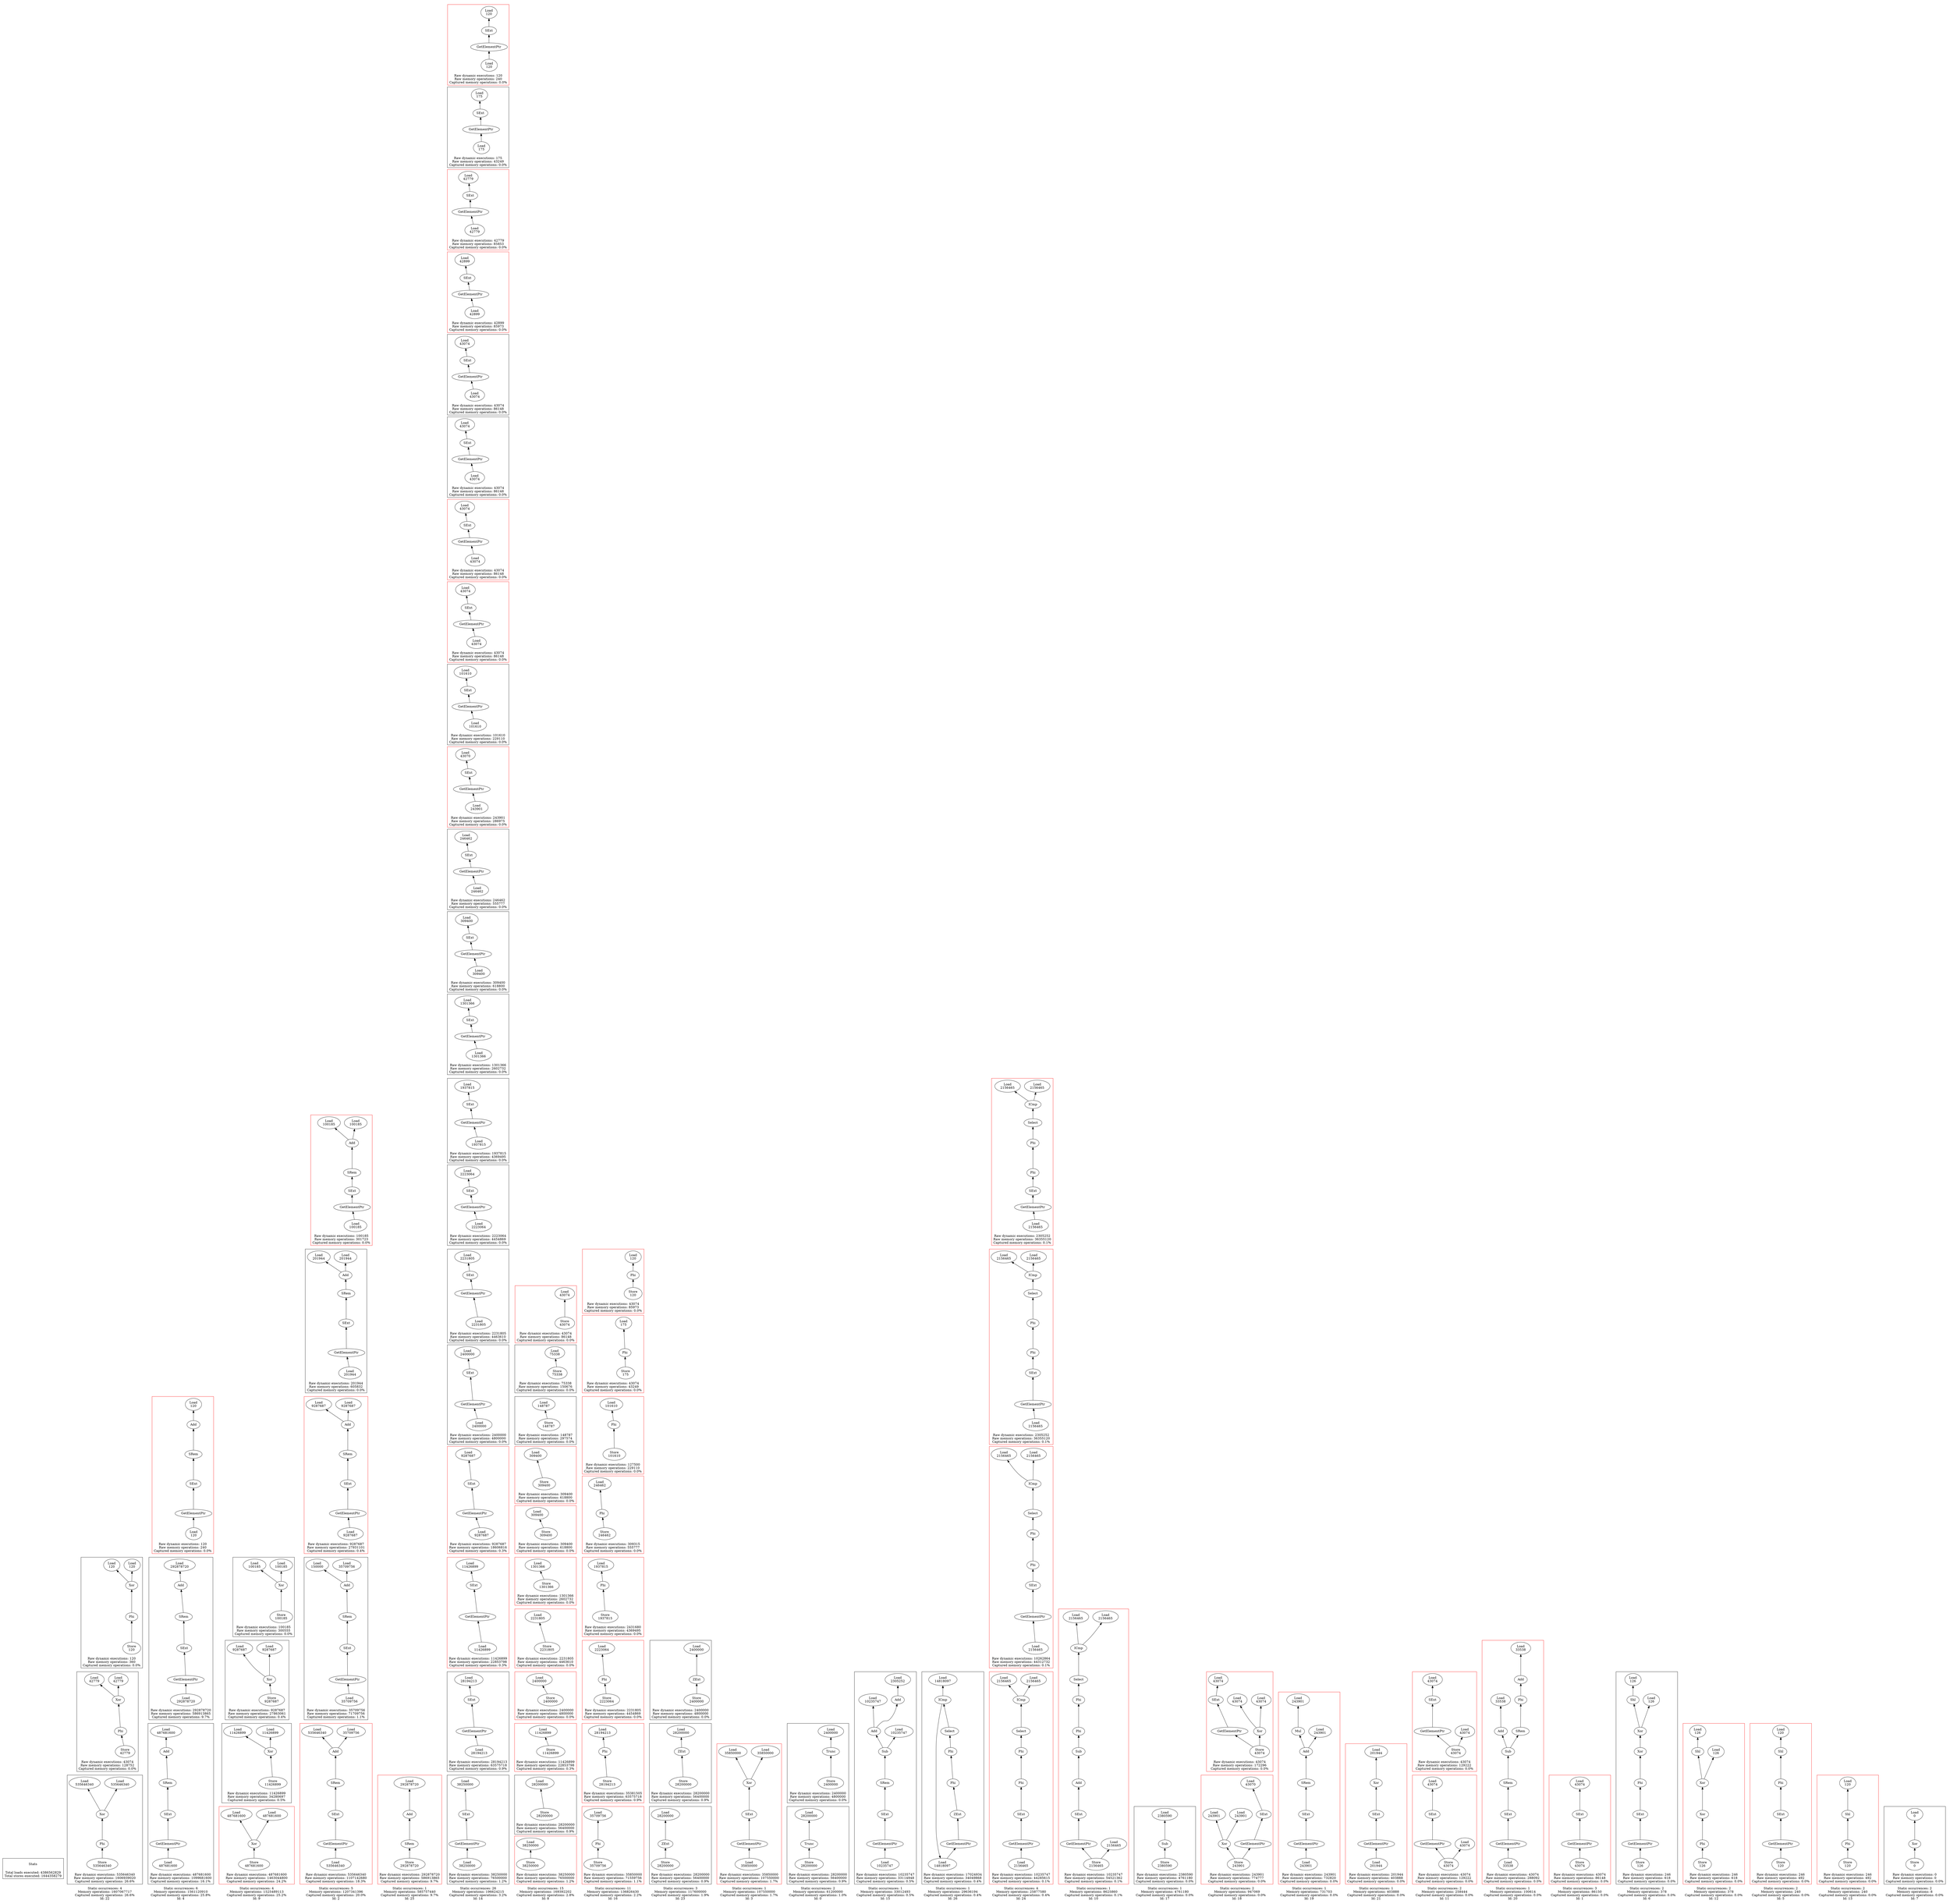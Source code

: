 strict digraph {
rankdir=BT
subgraph {
Stats [shape=plaintext]
cluster=true
label="Total loads executed: 4386562829\nTotal stores executed: 1644358279"
}
subgraph {
subgraph {
"22_2_778" [label="Xor"]
"22_2_777" [label="Load\n120"]
"22_2_778" -> "22_2_777"
"22_2_768" [label="Load\n120"]
"22_2_778" -> "22_2_768"
{
rank=min
"22_2_781" [label="Store\n120"]
}
"22_2_780" [label="Phi"]
"22_2_781" -> "22_2_780"
"22_2_780" -> "22_2_778"
cluster=true
label="Raw dynamic executions: 120\nRaw memory operations: 360\nCaptured memory operations: 0.0%"
}
subgraph {
{
rank=max
"22_1" [shape=point style=invis]
"22_1" -> "22_2_781" [style=invis]
}
{
rank=min
"22_1_505" [label="Store\n42779"]
}
"22_1_503" [label="Phi"]
"22_1_505" -> "22_1_503"
"22_1_496" [label="Xor"]
"22_1_495" [label="Load\n42779"]
"22_1_496" -> "22_1_495"
"22_1_491" [label="Load\n42779"]
"22_1_496" -> "22_1_491"
"22_1_503" -> "22_1_496"
cluster=true
label="Raw dynamic executions: 43074\nRaw memory operations: 128752\nCaptured memory operations: 0.0%"
}
subgraph {
{
rank=max
"22_3" [shape=point style=invis]
"22_3" -> "22_1_505" [style=invis]
}
"22_3_852" [label="Phi"]
"22_3_850" [label="Xor"]
"22_3_852" -> "22_3_850"
{
rank=min
"22_3_854" [label="Store\n535646340"]
}
"22_3_854" -> "22_3_852"
"22_3_843" [label="Load\n535646340"]
"22_3_850" -> "22_3_843"
"22_3_849" [label="Load\n535646340"]
"22_3_850" -> "22_3_849"
cluster=true
label="Raw dynamic executions: 535646340\nRaw memory operations: 1606939020\nCaptured memory operations: 26.6%"
}
cluster=true
penwidth=0
label="Static occurrences: 4\nMemory operations: 1607067717\nCaptured memory operations: 26.6%\nId: 22"
}
subgraph {
subgraph {
"4_4_775" [label="SExt"]
"4_4_774" [label="SRem"]
"4_4_775" -> "4_4_774"
"4_4_776" [label="GetElementPtr"]
"4_4_776" -> "4_4_775"
"4_4_773" [label="Add"]
"4_4_774" -> "4_4_773"
"4_4_772" [label="Load\n120"]
"4_4_773" -> "4_4_772"
{
rank=min
"4_4_777" [label="Load\n120"]
}
"4_4_777" -> "4_4_776"
cluster=true
label="Raw dynamic executions: 120\nRaw memory operations: 240\nCaptured memory operations: 0.0%"
color=red
}
subgraph {
{
rank=max
"4_3" [shape=point style=invis]
"4_3" -> "4_4_777" [style=invis]
}
"4_3_450" [label="SExt"]
"4_3_448" [label="SRem"]
"4_3_450" -> "4_3_448"
"4_3_447" [label="Add"]
"4_3_443" [label="Load\n292878720"]
"4_3_447" -> "4_3_443"
{
rank=min
"4_3_452" [label="Load\n292878720"]
}
"4_3_451" [label="GetElementPtr"]
"4_3_452" -> "4_3_451"
"4_3_448" -> "4_3_447"
"4_3_451" -> "4_3_450"
cluster=true
label="Raw dynamic executions: 292878720\nRaw memory operations: 586913865\nCaptured memory operations: 9.7%"
}
subgraph {
{
rank=max
"4_2" [shape=point style=invis]
"4_2" -> "4_3_452" [style=invis]
}
"4_2_179" [label="SRem"]
"4_2_178" [label="Add"]
"4_2_179" -> "4_2_178"
"4_2_180" [label="SExt"]
"4_2_180" -> "4_2_179"
"4_2_181" [label="GetElementPtr"]
"4_2_181" -> "4_2_180"
"4_2_173" [label="Load\n487681600"]
"4_2_178" -> "4_2_173"
{
rank=min
"4_2_182" [label="Load\n487681600"]
}
"4_2_182" -> "4_2_181"
cluster=true
label="Raw dynamic executions: 487681600\nRaw memory operations: 1099681600\nCaptured memory operations: 16.1%"
}
cluster=true
penwidth=0
label="Static occurrences: 6\nMemory operations: 1561120910\nCaptured memory operations: 25.8%\nId: 4"
}
subgraph {
subgraph {
"9_3_526" [label="Xor"]
"9_3_525" [label="Load\n100185"]
"9_3_526" -> "9_3_525"
"9_3_524" [label="Load\n100185"]
"9_3_526" -> "9_3_524"
{
rank=min
"9_3_527" [label="Store\n100185"]
}
"9_3_527" -> "9_3_526"
cluster=true
label="Raw dynamic executions: 100185\nRaw memory operations: 300555\nCaptured memory operations: 0.0%"
}
subgraph {
{
rank=max
"9_2" [shape=point style=invis]
"9_2" -> "9_3_527" [style=invis]
}
"9_2_392" [label="Xor"]
"9_2_390" [label="Load\n9287687"]
"9_2_392" -> "9_2_390"
{
rank=min
"9_2_393" [label="Store\n9287687"]
}
"9_2_393" -> "9_2_392"
"9_2_391" [label="Load\n9287687"]
"9_2_392" -> "9_2_391"
cluster=true
label="Raw dynamic executions: 9287687\nRaw memory operations: 27863061\nCaptured memory operations: 0.4%"
}
subgraph {
{
rank=max
"9_1" [shape=point style=invis]
"9_1" -> "9_2_393" [style=invis]
}
"9_1_338" [label="Xor"]
"9_1_335" [label="Load\n11426899"]
"9_1_338" -> "9_1_335"
{
rank=min
"9_1_339" [label="Store\n11426899"]
}
"9_1_339" -> "9_1_338"
"9_1_337" [label="Load\n11426899"]
"9_1_338" -> "9_1_337"
cluster=true
label="Raw dynamic executions: 11426899\nRaw memory operations: 34280697\nCaptured memory operations: 0.5%"
}
subgraph {
{
rank=max
"9_0" [shape=point style=invis]
"9_0" -> "9_1_339" [style=invis]
}
{
rank=min
"9_0_185" [label="Store\n487681600"]
}
"9_0_184" [label="Xor"]
"9_0_185" -> "9_0_184"
"9_0_182" [label="Load\n487681600"]
"9_0_184" -> "9_0_182"
"9_0_183" [label="Load\n487681600"]
"9_0_184" -> "9_0_183"
cluster=true
label="Raw dynamic executions: 487681600\nRaw memory operations: 1463044800\nCaptured memory operations: 24.2%"
color=red
}
cluster=true
penwidth=0
label="Static occurrences: 4\nMemory operations: 1525489113\nCaptured memory operations: 25.2%\nId: 9"
}
subgraph {
subgraph {
"2_1_520" [label="Add"]
"2_1_512" [label="Load\n100185"]
"2_1_520" -> "2_1_512"
"2_1_517" [label="Load\n100185"]
"2_1_520" -> "2_1_517"
"2_1_521" [label="SRem"]
"2_1_521" -> "2_1_520"
"2_1_523" [label="GetElementPtr"]
"2_1_522" [label="SExt"]
"2_1_523" -> "2_1_522"
"2_1_522" -> "2_1_521"
{
rank=min
"2_1_524" [label="Load\n100185"]
}
"2_1_524" -> "2_1_523"
cluster=true
label="Raw dynamic executions: 100185\nRaw memory operations: 301723\nCaptured memory operations: 0.0%"
color=red
}
subgraph {
{
rank=max
"2_2" [shape=point style=invis]
"2_2" -> "2_1_524" [style=invis]
}
"2_2_603" [label="Add"]
"2_2_601" [label="Load\n201944"]
"2_2_603" -> "2_2_601"
"2_2_602" [label="Load\n201944"]
"2_2_603" -> "2_2_602"
"2_2_606" [label="GetElementPtr"]
"2_2_605" [label="SExt"]
"2_2_606" -> "2_2_605"
"2_2_604" [label="SRem"]
"2_2_605" -> "2_2_604"
{
rank=min
"2_2_607" [label="Load\n201944"]
}
"2_2_607" -> "2_2_606"
"2_2_604" -> "2_2_603"
cluster=true
label="Raw dynamic executions: 201944\nRaw memory operations: 605832\nCaptured memory operations: 0.0%"
}
subgraph {
{
rank=max
"2_0" [shape=point style=invis]
"2_0" -> "2_2_607" [style=invis]
}
"2_0_386" [label="Add"]
"2_0_376" [label="Load\n9287687"]
"2_0_386" -> "2_0_376"
"2_0_385" [label="Load\n9287687"]
"2_0_386" -> "2_0_385"
"2_0_387" [label="SRem"]
"2_0_387" -> "2_0_386"
{
rank=min
"2_0_390" [label="Load\n9287687"]
}
"2_0_389" [label="GetElementPtr"]
"2_0_390" -> "2_0_389"
"2_0_388" [label="SExt"]
"2_0_389" -> "2_0_388"
"2_0_388" -> "2_0_387"
cluster=true
label="Raw dynamic executions: 9287687\nRaw memory operations: 27931101\nCaptured memory operations: 0.4%"
color=red
}
subgraph {
{
rank=max
"2_4" [shape=point style=invis]
"2_4" -> "2_0_390" [style=invis]
}
"2_4_859" [label="SRem"]
"2_4_858" [label="Add"]
"2_4_859" -> "2_4_858"
"2_4_823" [label="Load\n150000"]
"2_4_858" -> "2_4_823"
{
rank=min
"2_4_862" [label="Load\n35709756"]
}
"2_4_861" [label="GetElementPtr"]
"2_4_862" -> "2_4_861"
"2_4_860" [label="SExt"]
"2_4_861" -> "2_4_860"
"2_4_860" -> "2_4_859"
"2_4_832" [label="Load\n35709756"]
"2_4_858" -> "2_4_832"
cluster=true
label="Raw dynamic executions: 35709756\nRaw memory operations: 71709756\nCaptured memory operations: 1.1%"
}
subgraph {
{
rank=max
"2_3" [shape=point style=invis]
"2_3" -> "2_4_862" [style=invis]
}
"2_3_847" [label="SExt"]
"2_3_846" [label="SRem"]
"2_3_847" -> "2_3_846"
{
rank=min
"2_3_849" [label="Load\n535646340"]
}
"2_3_848" [label="GetElementPtr"]
"2_3_849" -> "2_3_848"
"2_3_845" [label="Add"]
"2_3_846" -> "2_3_845"
"2_3_839" [label="Load\n535646340"]
"2_3_845" -> "2_3_839"
"2_3_848" -> "2_3_847"
"2_3_832" [label="Load\n35709756"]
"2_3_845" -> "2_3_832"
cluster=true
label="Raw dynamic executions: 535646340\nRaw memory operations: 1107142680\nCaptured memory operations: 18.3%"
color=red
}
cluster=true
penwidth=0
label="Static occurrences: 5\nMemory operations: 1207341396\nCaptured memory operations: 20.0%\nId: 2"
}
subgraph {
subgraph {
{
rank=min
"25_0_449" [label="Store\n292878720"]
}
"25_0_448" [label="SRem"]
"25_0_449" -> "25_0_448"
"25_0_447" [label="Add"]
"25_0_443" [label="Load\n292878720"]
"25_0_447" -> "25_0_443"
"25_0_448" -> "25_0_447"
cluster=true
label="Raw dynamic executions: 292878720\nRaw memory operations: 586913865\nCaptured memory operations: 9.7%"
color=red
}
cluster=true
penwidth=0
label="Static occurrences: 1\nMemory operations: 585757440\nCaptured memory operations: 9.7%\nId: 25"
}
subgraph {
subgraph {
{
rank=min
"14_23_772" [label="Load\n120"]
}
"14_23_771" [label="GetElementPtr"]
"14_23_772" -> "14_23_771"
"14_23_770" [label="SExt"]
"14_23_763" [label="Load\n120"]
"14_23_770" -> "14_23_763"
"14_23_771" -> "14_23_770"
cluster=true
label="Raw dynamic executions: 120\nRaw memory operations: 240\nCaptured memory operations: 0.0%"
color=red
}
subgraph {
{
rank=max
"14_13" [shape=point style=invis]
"14_13" -> "14_23_772" [style=invis]
}
"14_13_500" [label="GetElementPtr"]
"14_13_499" [label="SExt"]
"14_13_500" -> "14_13_499"
{
rank=min
"14_13_501" [label="Load\n175"]
}
"14_13_501" -> "14_13_500"
"14_13_486" [label="Load\n175"]
"14_13_499" -> "14_13_486"
cluster=true
label="Raw dynamic executions: 175\nRaw memory operations: 43249\nCaptured memory operations: 0.0%"
}
subgraph {
{
rank=max
"14_12" [shape=point style=invis]
"14_12" -> "14_13_501" [style=invis]
}
"14_12_494" [label="GetElementPtr"]
"14_12_493" [label="SExt"]
"14_12_494" -> "14_12_493"
"14_12_486" [label="Load\n42779"]
"14_12_493" -> "14_12_486"
{
rank=min
"14_12_495" [label="Load\n42779"]
}
"14_12_495" -> "14_12_494"
cluster=true
label="Raw dynamic executions: 42779\nRaw memory operations: 85853\nCaptured memory operations: 0.0%"
color=red
}
subgraph {
{
rank=max
"14_11" [shape=point style=invis]
"14_11" -> "14_12_495" [style=invis]
}
"14_11_489" [label="SExt"]
"14_11_483" [label="Load\n42899"]
"14_11_489" -> "14_11_483"
"14_11_490" [label="GetElementPtr"]
"14_11_490" -> "14_11_489"
{
rank=min
"14_11_491" [label="Load\n42899"]
}
"14_11_491" -> "14_11_490"
cluster=true
label="Raw dynamic executions: 42899\nRaw memory operations: 85973\nCaptured memory operations: 0.0%"
color=red
}
subgraph {
{
rank=max
"14_14" [shape=point style=invis]
"14_14" -> "14_11_491" [style=invis]
}
"14_14_534" [label="SExt"]
"14_14_533" [label="Load\n43074"]
"14_14_534" -> "14_14_533"
{
rank=min
"14_14_536" [label="Load\n43074"]
}
"14_14_535" [label="GetElementPtr"]
"14_14_536" -> "14_14_535"
"14_14_535" -> "14_14_534"
cluster=true
label="Raw dynamic executions: 43074\nRaw memory operations: 86148\nCaptured memory operations: 0.0%"
}
subgraph {
{
rank=max
"14_17" [shape=point style=invis]
"14_17" -> "14_14_536" [style=invis]
}
"14_17_563" [label="SExt"]
"14_17_562" [label="Load\n43074"]
"14_17_563" -> "14_17_562"
{
rank=min
"14_17_588" [label="Load\n43074"]
}
"14_17_564" [label="GetElementPtr"]
"14_17_588" -> "14_17_564"
"14_17_564" -> "14_17_563"
cluster=true
label="Raw dynamic executions: 43074\nRaw memory operations: 86148\nCaptured memory operations: 0.0%"
}
subgraph {
{
rank=max
"14_18" [shape=point style=invis]
"14_18" -> "14_17_588" [style=invis]
}
"14_18_592" [label="GetElementPtr"]
"14_18_591" [label="SExt"]
"14_18_592" -> "14_18_591"
{
rank=min
"14_18_593" [label="Load\n43074"]
}
"14_18_593" -> "14_18_592"
"14_18_588" [label="Load\n43074"]
"14_18_591" -> "14_18_588"
cluster=true
label="Raw dynamic executions: 43074\nRaw memory operations: 86148\nCaptured memory operations: 0.0%"
color=red
}
subgraph {
{
rank=max
"14_19" [shape=point style=invis]
"14_19" -> "14_18_593" [style=invis]
}
{
rank=min
"14_19_627" [label="Load\n43074"]
}
"14_19_626" [label="GetElementPtr"]
"14_19_627" -> "14_19_626"
"14_19_563" [label="SExt"]
"14_19_562" [label="Load\n43074"]
"14_19_563" -> "14_19_562"
"14_19_626" -> "14_19_563"
cluster=true
label="Raw dynamic executions: 43074\nRaw memory operations: 86148\nCaptured memory operations: 0.0%"
color=red
}
subgraph {
{
rank=max
"14_21" [shape=point style=invis]
"14_21" -> "14_19_627" [style=invis]
}
"14_21_653" [label="SExt"]
"14_21_650" [label="Load\n101610"]
"14_21_653" -> "14_21_650"
{
rank=min
"14_21_655" [label="Load\n101610"]
}
"14_21_654" [label="GetElementPtr"]
"14_21_655" -> "14_21_654"
"14_21_654" -> "14_21_653"
cluster=true
label="Raw dynamic executions: 101610\nRaw memory operations: 229110\nCaptured memory operations: 0.0%"
}
subgraph {
{
rank=max
"14_16" [shape=point style=invis]
"14_16" -> "14_21_655" [style=invis]
}
{
rank=min
"14_16_581" [label="Load\n243901"]
}
"14_16_564" [label="GetElementPtr"]
"14_16_581" -> "14_16_564"
"14_16_563" [label="SExt"]
"14_16_562" [label="Load\n43070"]
"14_16_563" -> "14_16_562"
"14_16_564" -> "14_16_563"
cluster=true
label="Raw dynamic executions: 243901\nRaw memory operations: 286975\nCaptured memory operations: 0.0%"
color=red
}
subgraph {
{
rank=max
"14_22" [shape=point style=invis]
"14_22" -> "14_16_581" [style=invis]
}
"14_22_667" [label="SExt"]
"14_22_664" [label="Load\n246462"]
"14_22_667" -> "14_22_664"
"14_22_668" [label="GetElementPtr"]
"14_22_668" -> "14_22_667"
{
rank=min
"14_22_669" [label="Load\n246462"]
}
"14_22_669" -> "14_22_668"
cluster=true
label="Raw dynamic executions: 246462\nRaw memory operations: 555777\nCaptured memory operations: 0.0%"
}
subgraph {
{
rank=max
"14_5" [shape=point style=invis]
"14_5" -> "14_22_669" [style=invis]
}
"14_5_245" [label="SExt"]
"14_5_242" [label="Load\n309400"]
"14_5_245" -> "14_5_242"
{
rank=min
"14_5_247" [label="Load\n309400"]
}
"14_5_246" [label="GetElementPtr"]
"14_5_247" -> "14_5_246"
"14_5_246" -> "14_5_245"
cluster=true
label="Raw dynamic executions: 309400\nRaw memory operations: 618800\nCaptured memory operations: 0.0%"
}
subgraph {
{
rank=max
"14_10" [shape=point style=invis]
"14_10" -> "14_5_247" [style=invis]
}
{
rank=min
"14_10_429" [label="Load\n1301366"]
}
"14_10_428" [label="GetElementPtr"]
"14_10_429" -> "14_10_428"
"14_10_427" [label="SExt"]
"14_10_426" [label="Load\n1301366"]
"14_10_427" -> "14_10_426"
"14_10_428" -> "14_10_427"
cluster=true
label="Raw dynamic executions: 1301366\nRaw memory operations: 2602732\nCaptured memory operations: 0.0%"
}
subgraph {
{
rank=max
"14_15" [shape=point style=invis]
"14_15" -> "14_10_429" [style=invis]
}
"14_15_552" [label="GetElementPtr"]
"14_15_551" [label="SExt"]
"14_15_552" -> "14_15_551"
"14_15_548" [label="Load\n1937815"]
"14_15_551" -> "14_15_548"
{
rank=min
"14_15_553" [label="Load\n1937815"]
}
"14_15_553" -> "14_15_552"
cluster=true
label="Raw dynamic executions: 1937815\nRaw memory operations: 4369495\nCaptured memory operations: 0.0%"
}
subgraph {
{
rank=max
"14_7" [shape=point style=invis]
"14_7" -> "14_15_553" [style=invis]
}
"14_7_360" [label="SExt"]
"14_7_357" [label="Load\n2223064"]
"14_7_360" -> "14_7_357"
{
rank=min
"14_7_362" [label="Load\n2223064"]
}
"14_7_361" [label="GetElementPtr"]
"14_7_362" -> "14_7_361"
"14_7_361" -> "14_7_360"
cluster=true
label="Raw dynamic executions: 2223064\nRaw memory operations: 4454869\nCaptured memory operations: 0.0%"
}
subgraph {
{
rank=max
"14_9" [shape=point style=invis]
"14_9" -> "14_7_362" [style=invis]
}
"14_9_401" [label="GetElementPtr"]
"14_9_400" [label="SExt"]
"14_9_401" -> "14_9_400"
"14_9_399" [label="Load\n2231805"]
"14_9_400" -> "14_9_399"
{
rank=min
"14_9_402" [label="Load\n2231805"]
}
"14_9_402" -> "14_9_401"
cluster=true
label="Raw dynamic executions: 2231805\nRaw memory operations: 4463610\nCaptured memory operations: 0.0%"
}
subgraph {
{
rank=max
"14_4" [shape=point style=invis]
"14_4" -> "14_9_402" [style=invis]
}
{
rank=min
"14_4_195" [label="Load\n2400000"]
}
"14_4_194" [label="GetElementPtr"]
"14_4_195" -> "14_4_194"
"14_4_193" [label="SExt"]
"14_4_194" -> "14_4_193"
"14_4_190" [label="Load\n2400000"]
"14_4_193" -> "14_4_190"
cluster=true
label="Raw dynamic executions: 2400000\nRaw memory operations: 4800000\nCaptured memory operations: 0.0%"
}
subgraph {
{
rank=max
"14_8" [shape=point style=invis]
"14_8" -> "14_4_195" [style=invis]
}
"14_8_383" [label="SExt"]
"14_8_380" [label="Load\n9287687"]
"14_8_383" -> "14_8_380"
{
rank=min
"14_8_385" [label="Load\n9287687"]
}
"14_8_384" [label="GetElementPtr"]
"14_8_385" -> "14_8_384"
"14_8_384" -> "14_8_383"
cluster=true
label="Raw dynamic executions: 9287687\nRaw memory operations: 18606816\nCaptured memory operations: 0.3%"
color=red
}
subgraph {
{
rank=max
"14_6" [shape=point style=invis]
"14_6" -> "14_8_385" [style=invis]
}
{
rank=min
"14_6_342" [label="Load\n11426899"]
}
"14_6_341" [label="GetElementPtr"]
"14_6_342" -> "14_6_341"
"14_6_340" [label="SExt"]
"14_6_335" [label="Load\n11426899"]
"14_6_340" -> "14_6_335"
"14_6_341" -> "14_6_340"
cluster=true
label="Raw dynamic executions: 11426899\nRaw memory operations: 22853798\nCaptured memory operations: 0.3%"
color=red
}
subgraph {
{
rank=max
"14_20" [shape=point style=invis]
"14_20" -> "14_6_342" [style=invis]
}
"14_20_639" [label="SExt"]
"14_20_636" [label="Load\n28194213"]
"14_20_639" -> "14_20_636"
{
rank=min
"14_20_641" [label="Load\n28194213"]
}
"14_20_640" [label="GetElementPtr"]
"14_20_641" -> "14_20_640"
"14_20_640" -> "14_20_639"
cluster=true
label="Raw dynamic executions: 28194213\nRaw memory operations: 63575718\nCaptured memory operations: 0.9%"
}
subgraph {
{
rank=max
"14_3" [shape=point style=invis]
"14_3" -> "14_20_641" [style=invis]
}
"14_3_148" [label="SExt"]
"14_3_147" [label="Load\n38250000"]
"14_3_148" -> "14_3_147"
{
rank=min
"14_3_150" [label="Load\n38250000"]
}
"14_3_149" [label="GetElementPtr"]
"14_3_150" -> "14_3_149"
"14_3_149" -> "14_3_148"
cluster=true
label="Raw dynamic executions: 38250000\nRaw memory operations: 76500000\nCaptured memory operations: 1.2%"
}
cluster=true
penwidth=0
label="Static occurrences: 26\nMemory operations: 196624215\nCaptured memory operations: 3.2%\nId: 14"
}
subgraph {
subgraph {
{
rank=min
"8_11_537" [label="Store\n43074"]
}
"8_11_536" [label="Load\n43074"]
"8_11_537" -> "8_11_536"
cluster=true
label="Raw dynamic executions: 43074\nRaw memory operations: 86148\nCaptured memory operations: 0.0%"
color=red
}
subgraph {
{
rank=max
"8_5" [shape=point style=invis]
"8_5" -> "8_11_537" [style=invis]
}
{
rank=min
"8_5_234" [label="Store\n75338"]
}
"8_5_231" [label="Load\n75338"]
"8_5_234" -> "8_5_231"
cluster=true
label="Raw dynamic executions: 75338\nRaw memory operations: 150676\nCaptured memory operations: 0.0%"
}
subgraph {
{
rank=max
"8_4" [shape=point style=invis]
"8_4" -> "8_5_234" [style=invis]
}
{
rank=min
"8_4_206" [label="Store\n148787"]
}
"8_4_204" [label="Load\n148787"]
"8_4_206" -> "8_4_204"
cluster=true
label="Raw dynamic executions: 148787\nRaw memory operations: 297574\nCaptured memory operations: 0.0%"
}
subgraph {
{
rank=max
"8_6" [shape=point style=invis]
"8_6" -> "8_4_206" [style=invis]
}
{
rank=min
"8_6_244" [label="Store\n309400"]
}
"8_6_242" [label="Load\n309400"]
"8_6_244" -> "8_6_242"
cluster=true
label="Raw dynamic executions: 309400\nRaw memory operations: 618800\nCaptured memory operations: 0.0%"
color=red
}
subgraph {
{
rank=max
"8_7" [shape=point style=invis]
"8_7" -> "8_6_244" [style=invis]
}
{
rank=min
"8_7_248" [label="Store\n309400"]
}
"8_7_247" [label="Load\n309400"]
"8_7_248" -> "8_7_247"
cluster=true
label="Raw dynamic executions: 309400\nRaw memory operations: 618800\nCaptured memory operations: 0.0%"
color=red
}
subgraph {
{
rank=max
"8_10" [shape=point style=invis]
"8_10" -> "8_7_248" [style=invis]
}
{
rank=min
"8_10_430" [label="Store\n1301366"]
}
"8_10_429" [label="Load\n1301366"]
"8_10_430" -> "8_10_429"
cluster=true
label="Raw dynamic executions: 1301366\nRaw memory operations: 2602732\nCaptured memory operations: 0.0%"
color=red
}
subgraph {
{
rank=max
"8_9" [shape=point style=invis]
"8_9" -> "8_10_430" [style=invis]
}
{
rank=min
"8_9_403" [label="Store\n2231805"]
}
"8_9_402" [label="Load\n2231805"]
"8_9_403" -> "8_9_402"
cluster=true
label="Raw dynamic executions: 2231805\nRaw memory operations: 4463610\nCaptured memory operations: 0.0%"
color=red
}
subgraph {
{
rank=max
"8_3" [shape=point style=invis]
"8_3" -> "8_9_403" [style=invis]
}
{
rank=min
"8_3_196" [label="Store\n2400000"]
}
"8_3_195" [label="Load\n2400000"]
"8_3_196" -> "8_3_195"
cluster=true
label="Raw dynamic executions: 2400000\nRaw memory operations: 4800000\nCaptured memory operations: 0.0%"
color=red
}
subgraph {
{
rank=max
"8_8" [shape=point style=invis]
"8_8" -> "8_3_196" [style=invis]
}
{
rank=min
"8_8_343" [label="Store\n11426899"]
}
"8_8_342" [label="Load\n11426899"]
"8_8_343" -> "8_8_342"
cluster=true
label="Raw dynamic executions: 11426899\nRaw memory operations: 22853798\nCaptured memory operations: 0.3%"
color=red
}
subgraph {
{
rank=max
"8_14" [shape=point style=invis]
"8_14" -> "8_8_343" [style=invis]
}
{
rank=min
"8_14_873" [label="Store\n28200000"]
}
"8_14_871" [label="Load\n28200000"]
"8_14_873" -> "8_14_871"
cluster=true
label="Raw dynamic executions: 28200000\nRaw memory operations: 56400000\nCaptured memory operations: 0.9%"
}
subgraph {
{
rank=max
"8_2" [shape=point style=invis]
"8_2" -> "8_14_873" [style=invis]
}
{
rank=min
"8_2_151" [label="Store\n38250000"]
}
"8_2_150" [label="Load\n38250000"]
"8_2_151" -> "8_2_150"
cluster=true
label="Raw dynamic executions: 38250000\nRaw memory operations: 76500000\nCaptured memory operations: 1.2%"
color=red
}
cluster=true
penwidth=0
label="Static occurrences: 15\nMemory operations: 169392202\nCaptured memory operations: 2.8%\nId: 8"
}
subgraph {
subgraph {
{
rank=min
"16_2_505" [label="Store\n120"]
}
"16_2_503" [label="Phi"]
"16_2_505" -> "16_2_503"
"16_2_491" [label="Load\n120"]
"16_2_503" -> "16_2_491"
cluster=true
label="Raw dynamic executions: 43074\nRaw memory operations: 85973\nCaptured memory operations: 0.0%"
color=red
}
subgraph {
{
rank=max
"16_3" [shape=point style=invis]
"16_3" -> "16_2_505" [style=invis]
}
{
rank=min
"16_3_505" [label="Store\n175"]
}
"16_3_503" [label="Phi"]
"16_3_505" -> "16_3_503"
"16_3_501" [label="Load\n175"]
"16_3_503" -> "16_3_501"
cluster=true
label="Raw dynamic executions: 43074\nRaw memory operations: 43249\nCaptured memory operations: 0.0%"
color=red
}
subgraph {
{
rank=max
"16_6" [shape=point style=invis]
"16_6" -> "16_3_505" [style=invis]
}
"16_6_657" [label="Phi"]
"16_6_655" [label="Load\n101610"]
"16_6_657" -> "16_6_655"
{
rank=min
"16_6_658" [label="Store\n101610"]
}
"16_6_658" -> "16_6_657"
cluster=true
label="Raw dynamic executions: 127500\nRaw memory operations: 229110\nCaptured memory operations: 0.0%"
color=red
}
subgraph {
{
rank=max
"16_7" [shape=point style=invis]
"16_7" -> "16_6_658" [style=invis]
}
"16_7_671" [label="Phi"]
"16_7_669" [label="Load\n246462"]
"16_7_671" -> "16_7_669"
{
rank=min
"16_7_672" [label="Store\n246462"]
}
"16_7_672" -> "16_7_671"
cluster=true
label="Raw dynamic executions: 309315\nRaw memory operations: 555777\nCaptured memory operations: 0.0%"
color=red
}
subgraph {
{
rank=max
"16_4" [shape=point style=invis]
"16_4" -> "16_7_672" [style=invis]
}
{
rank=min
"16_4_556" [label="Store\n1937815"]
}
"16_4_555" [label="Phi"]
"16_4_556" -> "16_4_555"
"16_4_553" [label="Load\n1937815"]
"16_4_555" -> "16_4_553"
cluster=true
label="Raw dynamic executions: 2431680\nRaw memory operations: 4369495\nCaptured memory operations: 0.0%"
color=red
}
subgraph {
{
rank=max
"16_1" [shape=point style=invis]
"16_1" -> "16_4_556" [style=invis]
}
"16_1_364" [label="Phi"]
"16_1_362" [label="Load\n2223064"]
"16_1_364" -> "16_1_362"
{
rank=min
"16_1_366" [label="Store\n2223064"]
}
"16_1_366" -> "16_1_364"
cluster=true
label="Raw dynamic executions: 2231805\nRaw memory operations: 4454869\nCaptured memory operations: 0.0%"
color=red
}
subgraph {
{
rank=max
"16_5" [shape=point style=invis]
"16_5" -> "16_1_366" [style=invis]
}
"16_5_643" [label="Phi"]
"16_5_641" [label="Load\n28194213"]
"16_5_643" -> "16_5_641"
{
rank=min
"16_5_644" [label="Store\n28194213"]
}
"16_5_644" -> "16_5_643"
cluster=true
label="Raw dynamic executions: 35381505\nRaw memory operations: 63575718\nCaptured memory operations: 0.9%"
color=red
}
subgraph {
{
rank=max
"16_10" [shape=point style=invis]
"16_10" -> "16_5_644" [style=invis]
}
{
rank=min
"16_10_865" [label="Store\n35709756"]
}
"16_10_864" [label="Phi"]
"16_10_865" -> "16_10_864"
"16_10_862" [label="Load\n35709756"]
"16_10_864" -> "16_10_862"
cluster=true
label="Raw dynamic executions: 35850000\nRaw memory operations: 71559756\nCaptured memory operations: 1.1%"
color=red
}
cluster=true
penwidth=0
label="Static occurrences: 11\nMemory operations: 136826430\nCaptured memory operations: 2.2%\nId: 16"
}
subgraph {
subgraph {
{
rank=min
"23_0_129" [label="Store\n2400000"]
}
"23_0_127" [label="ZExt"]
"23_0_129" -> "23_0_127"
"23_0_126" [label="Load\n2400000"]
"23_0_127" -> "23_0_126"
cluster=true
label="Raw dynamic executions: 2400000\nRaw memory operations: 4800000\nCaptured memory operations: 0.0%"
}
subgraph {
{
rank=max
"23_1" [shape=point style=invis]
"23_1" -> "23_0_129" [style=invis]
}
"23_1_138" [label="ZExt"]
"23_1_137" [label="Load\n28200000"]
"23_1_138" -> "23_1_137"
{
rank=min
"23_1_141" [label="Store\n28200000"]
}
"23_1_141" -> "23_1_138"
cluster=true
label="Raw dynamic executions: 28200000\nRaw memory operations: 56400000\nCaptured memory operations: 0.9%"
}
subgraph {
{
rank=max
"23_2" [shape=point style=invis]
"23_2" -> "23_1_141" [style=invis]
}
{
rank=min
"23_2_818" [label="Store\n28200000"]
}
"23_2_815" [label="ZExt"]
"23_2_818" -> "23_2_815"
"23_2_814" [label="Load\n28200000"]
"23_2_815" -> "23_2_814"
cluster=true
label="Raw dynamic executions: 28200000\nRaw memory operations: 56400000\nCaptured memory operations: 0.9%"
}
cluster=true
penwidth=0
label="Static occurrences: 3\nMemory operations: 117600000\nCaptured memory operations: 1.9%\nId: 23"
}
subgraph {
subgraph {
"3_0_829" [label="Xor"]
"3_0_828" [label="Load\n35850000"]
"3_0_829" -> "3_0_828"
"3_0_827" [label="Load\n35850000"]
"3_0_829" -> "3_0_827"
"3_0_831" [label="GetElementPtr"]
"3_0_830" [label="SExt"]
"3_0_831" -> "3_0_830"
"3_0_830" -> "3_0_829"
{
rank=min
"3_0_832" [label="Load\n35850000"]
}
"3_0_832" -> "3_0_831"
cluster=true
label="Raw dynamic executions: 35850000\nRaw memory operations: 107550000\nCaptured memory operations: 1.7%"
color=red
}
cluster=true
penwidth=0
label="Static occurrences: 1\nMemory operations: 107550000\nCaptured memory operations: 1.7%\nId: 3"
}
subgraph {
subgraph {
{
rank=min
"0_1_883" [label="Store\n2400000"]
}
"0_1_880" [label="Trunc"]
"0_1_883" -> "0_1_880"
"0_1_879" [label="Load\n2400000"]
"0_1_880" -> "0_1_879"
cluster=true
label="Raw dynamic executions: 2400000\nRaw memory operations: 4800000\nCaptured memory operations: 0.0%"
}
subgraph {
{
rank=max
"0_0" [shape=point style=invis]
"0_0" -> "0_1_883" [style=invis]
}
{
rank=min
"0_0_693" [label="Store\n28200000"]
}
"0_0_691" [label="Trunc"]
"0_0_693" -> "0_0_691"
"0_0_690" [label="Load\n28200000"]
"0_0_691" -> "0_0_690"
cluster=true
label="Raw dynamic executions: 28200000\nRaw memory operations: 56400000\nCaptured memory operations: 0.9%"
}
cluster=true
penwidth=0
label="Static occurrences: 2\nMemory operations: 61200000\nCaptured memory operations: 1.0%\nId: 0"
}
subgraph {
subgraph {
"15_0_318" [label="Add"]
"15_0_314" [label="Load\n10235747"]
"15_0_318" -> "15_0_314"
"15_0_320" [label="SRem"]
"15_0_319" [label="Sub"]
"15_0_320" -> "15_0_319"
"15_0_322" [label="GetElementPtr"]
"15_0_321" [label="SExt"]
"15_0_322" -> "15_0_321"
{
rank=min
"15_0_323" [label="Load\n10235747"]
}
"15_0_323" -> "15_0_322"
"15_0_321" -> "15_0_320"
"15_0_319" -> "15_0_318"
"15_0_299" [label="Add"]
"15_0_318" -> "15_0_299"
"15_0_317" [label="Load\n10235747"]
"15_0_319" -> "15_0_317"
"15_0_227" [label="Load\n2305252"]
"15_0_299" -> "15_0_227"
cluster=true
label="Raw dynamic executions: 10235747\nRaw memory operations: 33114948\nCaptured memory operations: 0.5%"
}
cluster=true
penwidth=0
label="Static occurrences: 1\nMemory operations: 33012493\nCaptured memory operations: 0.5%\nId: 15"
}
subgraph {
subgraph {
"26_0_272" [label="GetElementPtr"]
"26_0_271" [label="ZExt"]
"26_0_272" -> "26_0_271"
"26_0_276" [label="ICmp"]
{
rank=min
"26_0_273" [label="Load\n14818097"]
}
"26_0_276" -> "26_0_273"
"26_0_277" [label="Select"]
"26_0_277" -> "26_0_276"
"26_0_263" [label="Phi"]
"26_0_279" [label="Phi"]
"26_0_263" -> "26_0_279"
"26_0_275" [label="Load\n14818097"]
"26_0_276" -> "26_0_275"
"26_0_271" -> "26_0_263"
"26_0_279" -> "26_0_277"
"26_0_273" -> "26_0_272"
cluster=true
label="Raw dynamic executions: 17024934\nRaw memory operations: 34049868\nCaptured memory operations: 0.4%"
}
cluster=true
penwidth=0
label="Static occurrences: 1\nMemory operations: 29636194\nCaptured memory operations: 0.4%\nId: 26"
}
subgraph {
subgraph {
"24_0_276" [label="ICmp"]
"24_0_273" [label="Load\n2156465"]
"24_0_276" -> "24_0_273"
"24_0_277" [label="Select"]
"24_0_277" -> "24_0_276"
"24_0_275" [label="Load\n2156465"]
"24_0_276" -> "24_0_275"
{
rank=min
"24_0_287" [label="Load\n2156465"]
}
"24_0_286" [label="GetElementPtr"]
"24_0_287" -> "24_0_286"
"24_0_282" [label="Phi"]
"24_0_279" [label="Phi"]
"24_0_282" -> "24_0_279"
"24_0_279" -> "24_0_277"
"24_0_285" [label="SExt"]
"24_0_285" -> "24_0_282"
"24_0_286" -> "24_0_285"
cluster=true
label="Raw dynamic executions: 2305252\nRaw memory operations: 36355120\nCaptured memory operations: 0.1%"
color=red
}
subgraph {
{
rank=max
"24_1" [shape=point style=invis]
"24_1" -> "24_0_287" [style=invis]
}
"24_1_276" [label="ICmp"]
"24_1_273" [label="Load\n2156465"]
"24_1_276" -> "24_1_273"
"24_1_277" [label="Select"]
"24_1_277" -> "24_1_276"
"24_1_275" [label="Load\n2156465"]
"24_1_276" -> "24_1_275"
"24_1_282" [label="Phi"]
"24_1_279" [label="Phi"]
"24_1_282" -> "24_1_279"
"24_1_279" -> "24_1_277"
"24_1_285" [label="SExt"]
"24_1_285" -> "24_1_282"
"24_1_286" [label="GetElementPtr"]
"24_1_286" -> "24_1_285"
{
rank=min
"24_1_296" [label="Load\n2156465"]
}
"24_1_296" -> "24_1_286"
cluster=true
label="Raw dynamic executions: 2305252\nRaw memory operations: 36355120\nCaptured memory operations: 0.1%"
color=red
}
subgraph {
{
rank=max
"24_2" [shape=point style=invis]
"24_2" -> "24_1_296" [style=invis]
}
"24_2_276" [label="ICmp"]
"24_2_273" [label="Load\n2156465"]
"24_2_276" -> "24_2_273"
{
rank=min
"24_2_314" [label="Load\n2156465"]
}
"24_2_313" [label="GetElementPtr"]
"24_2_314" -> "24_2_313"
"24_2_277" [label="Select"]
"24_2_277" -> "24_2_276"
"24_2_275" [label="Load\n2156465"]
"24_2_276" -> "24_2_275"
"24_2_282" [label="Phi"]
"24_2_279" [label="Phi"]
"24_2_282" -> "24_2_279"
"24_2_279" -> "24_2_277"
"24_2_285" [label="SExt"]
"24_2_285" -> "24_2_282"
"24_2_313" -> "24_2_285"
cluster=true
label="Raw dynamic executions: 10262864\nRaw memory operations: 44312732\nCaptured memory operations: 0.1%"
color=red
}
subgraph {
{
rank=max
"24_3" [shape=point style=invis]
"24_3" -> "24_2_314" [style=invis]
}
{
rank=min
"24_3_317" [label="Load\n2156465"]
}
"24_3_300" [label="GetElementPtr"]
"24_3_317" -> "24_3_300"
"24_3_276" [label="ICmp"]
"24_3_273" [label="Load\n2156465"]
"24_3_276" -> "24_3_273"
"24_3_277" [label="Select"]
"24_3_277" -> "24_3_276"
"24_3_275" [label="Load\n2156465"]
"24_3_276" -> "24_3_275"
"24_3_285" [label="SExt"]
"24_3_300" -> "24_3_285"
"24_3_282" [label="Phi"]
"24_3_279" [label="Phi"]
"24_3_282" -> "24_3_279"
"24_3_279" -> "24_3_277"
"24_3_285" -> "24_3_282"
cluster=true
label="Raw dynamic executions: 10235747\nRaw memory operations: 44285615\nCaptured memory operations: 0.1%"
color=red
}
cluster=true
penwidth=0
label="Static occurrences: 4\nMemory operations: 25877580\nCaptured memory operations: 0.4%\nId: 24"
}
subgraph {
subgraph {
"10_0_326" [label="SExt"]
"10_0_325" [label="Add"]
"10_0_326" -> "10_0_325"
"10_0_276" [label="ICmp"]
"10_0_273" [label="Load\n2156465"]
"10_0_276" -> "10_0_273"
"10_0_327" [label="GetElementPtr"]
"10_0_327" -> "10_0_326"
"10_0_277" [label="Select"]
"10_0_277" -> "10_0_276"
{
rank=min
"10_0_328" [label="Store\n2156465"]
}
"10_0_328" -> "10_0_327"
"10_0_275" [label="Load\n2156465"]
"10_0_276" -> "10_0_275"
"10_0_289" [label="Sub"]
"10_0_282" [label="Phi"]
"10_0_289" -> "10_0_282"
"10_0_323" [label="Load\n2156465"]
"10_0_328" -> "10_0_323"
"10_0_279" [label="Phi"]
"10_0_279" -> "10_0_277"
"10_0_282" -> "10_0_279"
"10_0_325" -> "10_0_289"
cluster=true
label="Raw dynamic executions: 10235747\nRaw memory operations: 54521362\nCaptured memory operations: 0.1%"
color=red
}
cluster=true
penwidth=0
label="Static occurrences: 1\nMemory operations: 8625860\nCaptured memory operations: 0.1%\nId: 10"
}
subgraph {
subgraph {
"17_0_351" [label="Sub"]
"17_0_349" [label="Load\n2380590"]
"17_0_351" -> "17_0_349"
{
rank=min
"17_0_353" [label="Store\n2380590"]
}
"17_0_353" -> "17_0_351"
cluster=true
label="Raw dynamic executions: 2380590\nRaw memory operations: 4761180\nCaptured memory operations: 0.0%"
}
cluster=true
penwidth=0
label="Static occurrences: 1\nMemory operations: 4761180\nCaptured memory operations: 0.0%\nId: 17"
}
subgraph {
subgraph {
"18_1_563" [label="SExt"]
"18_1_562" [label="Load\n43074"]
"18_1_563" -> "18_1_562"
{
rank=min
"18_1_629" [label="Store\n43074"]
}
"18_1_626" [label="GetElementPtr"]
"18_1_629" -> "18_1_626"
"18_1_626" -> "18_1_563"
"18_1_628" [label="Xor"]
"18_1_629" -> "18_1_628"
"18_1_627" [label="Load\n43074"]
"18_1_628" -> "18_1_627"
"18_1_624" [label="Load\n43074"]
"18_1_628" -> "18_1_624"
cluster=true
label="Raw dynamic executions: 43074\nRaw memory operations: 172296\nCaptured memory operations: 0.0%"
color=red
}
subgraph {
{
rank=max
"18_0" [shape=point style=invis]
"18_0" -> "18_1_629" [style=invis]
}
"18_0_582" [label="Xor"]
"18_0_581" [label="Load\n243901"]
"18_0_582" -> "18_0_581"
{
rank=min
"18_0_583" [label="Store\n243901"]
}
"18_0_583" -> "18_0_582"
"18_0_563" [label="SExt"]
"18_0_562" [label="Load\n43070"]
"18_0_563" -> "18_0_562"
"18_0_580" [label="Load\n243901"]
"18_0_582" -> "18_0_580"
"18_0_564" [label="GetElementPtr"]
"18_0_583" -> "18_0_564"
"18_0_564" -> "18_0_563"
cluster=true
label="Raw dynamic executions: 243901\nRaw memory operations: 774777\nCaptured memory operations: 0.0%"
color=red
}
cluster=true
penwidth=0
label="Static occurrences: 2\nMemory operations: 947069\nCaptured memory operations: 0.0%\nId: 18"
}
subgraph {
subgraph {
{
rank=min
"19_0_580" [label="Load\n243901"]
}
"19_0_579" [label="GetElementPtr"]
"19_0_580" -> "19_0_579"
"19_0_575" [label="Mul"]
"19_0_573" [label="Load\n243901"]
"19_0_575" -> "19_0_573"
"19_0_576" [label="Add"]
"19_0_576" -> "19_0_575"
"19_0_570" [label="Load\n243901"]
"19_0_576" -> "19_0_570"
"19_0_578" [label="SExt"]
"19_0_577" [label="SRem"]
"19_0_578" -> "19_0_577"
"19_0_579" -> "19_0_578"
"19_0_577" -> "19_0_576"
cluster=true
label="Raw dynamic executions: 243901\nRaw memory operations: 732820\nCaptured memory operations: 0.0%"
color=red
}
cluster=true
penwidth=0
label="Static occurrences: 1\nMemory operations: 731703\nCaptured memory operations: 0.0%\nId: 19"
}
subgraph {
subgraph {
{
rank=min
"21_0_611" [label="Load\n201944"]
}
"21_0_610" [label="GetElementPtr"]
"21_0_611" -> "21_0_610"
"21_0_609" [label="SExt"]
"21_0_610" -> "21_0_609"
"21_0_608" [label="Xor"]
"21_0_607" [label="Load\n201944"]
"21_0_608" -> "21_0_607"
"21_0_609" -> "21_0_608"
cluster=true
label="Raw dynamic executions: 201944\nRaw memory operations: 403888\nCaptured memory operations: 0.0%"
color=red
}
cluster=true
penwidth=0
label="Static occurrences: 1\nMemory operations: 403888\nCaptured memory operations: 0.0%\nId: 21"
}
subgraph {
subgraph {
"11_0_564" [label="GetElementPtr"]
"11_0_563" [label="SExt"]
"11_0_564" -> "11_0_563"
"11_0_562" [label="Load\n43074"]
"11_0_563" -> "11_0_562"
{
rank=min
"11_0_594" [label="Store\n43074"]
}
"11_0_594" -> "11_0_564"
"11_0_593" [label="Load\n43074"]
"11_0_594" -> "11_0_593"
cluster=true
label="Raw dynamic executions: 43074\nRaw memory operations: 129222\nCaptured memory operations: 0.0%"
color=red
}
subgraph {
{
rank=max
"11_1" [shape=point style=invis]
"11_1" -> "11_0_594" [style=invis]
}
{
rank=min
"11_1_625" [label="Store\n43074"]
}
"11_1_564" [label="GetElementPtr"]
"11_1_625" -> "11_1_564"
"11_1_563" [label="SExt"]
"11_1_562" [label="Load\n43074"]
"11_1_563" -> "11_1_562"
"11_1_624" [label="Load\n43074"]
"11_1_625" -> "11_1_624"
"11_1_564" -> "11_1_563"
cluster=true
label="Raw dynamic executions: 43074\nRaw memory operations: 129222\nCaptured memory operations: 0.0%"
color=red
}
cluster=true
penwidth=0
label="Static occurrences: 2\nMemory operations: 258444\nCaptured memory operations: 0.0%\nId: 11"
}
subgraph {
subgraph {
"20_0_619" [label="Add"]
"20_0_593" [label="Load\n33538"]
"20_0_619" -> "20_0_593"
"20_0_620" [label="Sub"]
"20_0_620" -> "20_0_619"
"20_0_612" [label="Add"]
"20_0_611" [label="Load\n33538"]
"20_0_612" -> "20_0_611"
"20_0_623" [label="GetElementPtr"]
"20_0_622" [label="SExt"]
"20_0_623" -> "20_0_622"
"20_0_614" [label="Phi"]
"20_0_614" -> "20_0_612"
"20_0_618" [label="SRem"]
"20_0_618" -> "20_0_614"
"20_0_620" -> "20_0_618"
{
rank=min
"20_0_624" [label="Load\n33538"]
}
"20_0_624" -> "20_0_623"
"20_0_621" [label="SRem"]
"20_0_622" -> "20_0_621"
"20_0_621" -> "20_0_620"
cluster=true
label="Raw dynamic executions: 43074\nRaw memory operations: 288092\nCaptured memory operations: 0.0%"
color=red
}
cluster=true
penwidth=0
label="Static occurrences: 1\nMemory operations: 100614\nCaptured memory operations: 0.0%\nId: 20"
}
subgraph {
subgraph {
"1_1_563" [label="SExt"]
"1_1_562" [label="Load\n43074"]
"1_1_563" -> "1_1_562"
{
rank=min
"1_1_565" [label="Store\n43074"]
}
"1_1_564" [label="GetElementPtr"]
"1_1_565" -> "1_1_564"
"1_1_564" -> "1_1_563"
cluster=true
label="Raw dynamic executions: 43074\nRaw memory operations: 86148\nCaptured memory operations: 0.0%"
color=red
}
cluster=true
penwidth=0
label="Static occurrences: 3\nMemory operations: 86150\nCaptured memory operations: 0.0%\nId: 1"
}
subgraph {
subgraph {
"6_1_735" [label="Xor"]
"6_1_734" [label="Shl"]
"6_1_735" -> "6_1_734"
"6_1_744" [label="GetElementPtr"]
"6_1_743" [label="SExt"]
"6_1_744" -> "6_1_743"
"6_1_736" [label="Xor"]
"6_1_736" -> "6_1_735"
"6_1_740" [label="Phi"]
"6_1_743" -> "6_1_740"
"6_1_740" -> "6_1_736"
"6_1_730" [label="Load\n126"]
"6_1_734" -> "6_1_730"
{
rank=min
"6_1_746" [label="Store\n126"]
}
"6_1_746" -> "6_1_744"
"6_1_733" [label="Load\n126"]
"6_1_735" -> "6_1_733"
cluster=true
label="Raw dynamic executions: 246\nRaw memory operations: 618\nCaptured memory operations: 0.0%"
}
cluster=true
penwidth=0
label="Static occurrences: 2\nMemory operations: 378\nCaptured memory operations: 0.0%\nId: 6"
}
subgraph {
subgraph {
"12_1_735" [label="Xor"]
"12_1_734" [label="Shl"]
"12_1_735" -> "12_1_734"
"12_1_736" [label="Xor"]
"12_1_736" -> "12_1_735"
{
rank=min
"12_1_742" [label="Store\n126"]
}
"12_1_740" [label="Phi"]
"12_1_742" -> "12_1_740"
"12_1_740" -> "12_1_736"
"12_1_730" [label="Load\n126"]
"12_1_734" -> "12_1_730"
"12_1_733" [label="Load\n126"]
"12_1_735" -> "12_1_733"
cluster=true
label="Raw dynamic executions: 246\nRaw memory operations: 618\nCaptured memory operations: 0.0%"
color=red
}
cluster=true
penwidth=0
label="Static occurrences: 2\nMemory operations: 378\nCaptured memory operations: 0.0%\nId: 12"
}
subgraph {
subgraph {
"5_1_744" [label="GetElementPtr"]
"5_1_743" [label="SExt"]
"5_1_744" -> "5_1_743"
"5_1_738" [label="Shl"]
"5_1_730" [label="Load\n120"]
"5_1_738" -> "5_1_730"
"5_1_740" [label="Phi"]
"5_1_743" -> "5_1_740"
{
rank=min
"5_1_746" [label="Store\n120"]
}
"5_1_746" -> "5_1_744"
"5_1_740" -> "5_1_738"
cluster=true
label="Raw dynamic executions: 246\nRaw memory operations: 492\nCaptured memory operations: 0.0%"
color=red
}
cluster=true
penwidth=0
label="Static occurrences: 2\nMemory operations: 240\nCaptured memory operations: 0.0%\nId: 5"
}
subgraph {
subgraph {
"13_1_738" [label="Shl"]
"13_1_730" [label="Load\n120"]
"13_1_738" -> "13_1_730"
{
rank=min
"13_1_742" [label="Store\n120"]
}
"13_1_740" [label="Phi"]
"13_1_742" -> "13_1_740"
"13_1_740" -> "13_1_738"
cluster=true
label="Raw dynamic executions: 246\nRaw memory operations: 492\nCaptured memory operations: 0.0%"
color=red
}
cluster=true
penwidth=0
label="Static occurrences: 2\nMemory operations: 240\nCaptured memory operations: 0.0%\nId: 13"
}
subgraph {
subgraph {
"7_0_27" [label="Xor"]
"7_0_26" [label="Load\n0"]
"7_0_27" -> "7_0_26"
{
rank=min
"7_0_28" [label="Store\n0"]
}
"7_0_28" -> "7_0_27"
cluster=true
label="Raw dynamic executions: 0\nRaw memory operations: 0\nCaptured memory operations: 0.0%"
}
cluster=true
penwidth=0
label="Static occurrences: 2\nMemory operations: 8\nCaptured memory operations: 0.0%\nId: 7"
}
}
